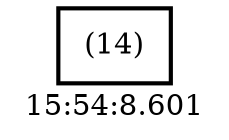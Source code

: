 digraph  g{ graph[label = "15:54:8.601"]
node [shape=rectangle, color=black, fontcolor=black, style=bold] edge [color=black] 0 [label="(14)"] ; 
}

